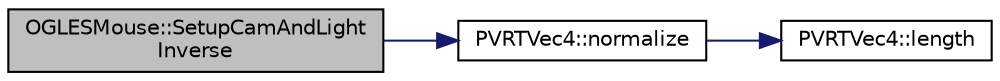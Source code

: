 digraph "OGLESMouse::SetupCamAndLightInverse"
{
  edge [fontname="Helvetica",fontsize="10",labelfontname="Helvetica",labelfontsize="10"];
  node [fontname="Helvetica",fontsize="10",shape=record];
  rankdir="LR";
  Node1 [label="OGLESMouse::SetupCamAndLight\lInverse",height=0.2,width=0.4,color="black", fillcolor="grey75", style="filled", fontcolor="black"];
  Node1 -> Node2 [color="midnightblue",fontsize="10",style="solid",fontname="Helvetica"];
  Node2 [label="PVRTVec4::normalize",height=0.2,width=0.4,color="black", fillcolor="white", style="filled",URL="$struct_p_v_r_t_vec4.html#a06a8ba0a042a2ee52380388d4be0e51b",tooltip="calculates the normalized value of a PVRTVec4 "];
  Node2 -> Node3 [color="midnightblue",fontsize="10",style="solid",fontname="Helvetica"];
  Node3 [label="PVRTVec4::length",height=0.2,width=0.4,color="black", fillcolor="white", style="filled",URL="$struct_p_v_r_t_vec4.html#a2013d59808b69b14403cf50d5bf92e00",tooltip="calculates the magnitude of the vector "];
}
